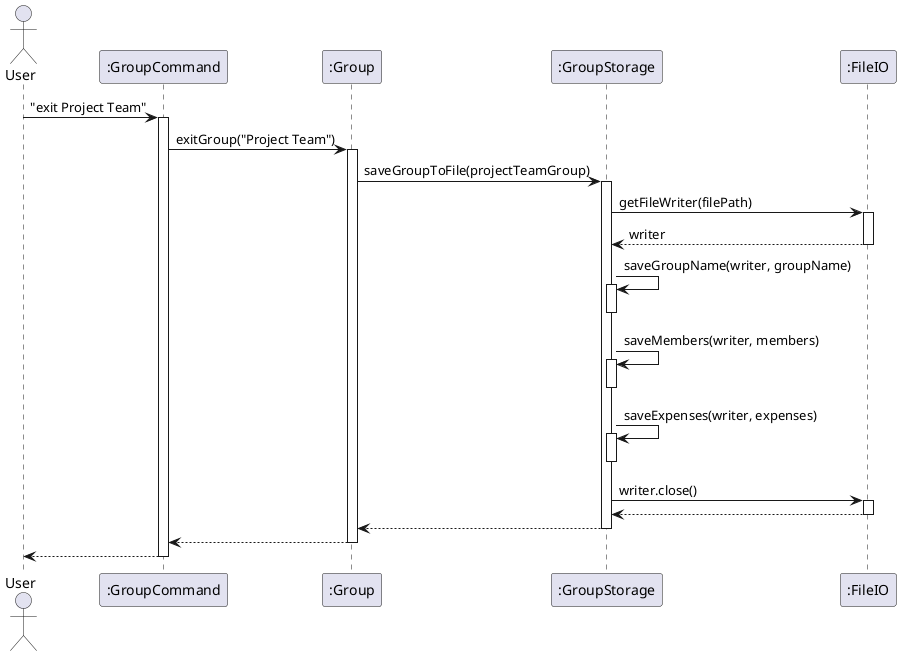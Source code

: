 @startuml
actor User
participant ":GroupCommand" as GroupCommand
participant ":Group" as Group
participant ":GroupStorage" as GroupStorage
participant ":FileIO" as FileIO

User -> GroupCommand: "exit Project Team"
activate GroupCommand

GroupCommand -> Group: exitGroup("Project Team")
activate Group

Group -> GroupStorage: saveGroupToFile(projectTeamGroup)
activate GroupStorage

GroupStorage -> FileIO: getFileWriter(filePath)
activate FileIO
FileIO --> GroupStorage: writer
deactivate FileIO

GroupStorage -> GroupStorage: saveGroupName(writer, groupName)
activate GroupStorage
deactivate GroupStorage

GroupStorage -> GroupStorage: saveMembers(writer, members)
activate GroupStorage
deactivate GroupStorage

GroupStorage -> GroupStorage: saveExpenses(writer, expenses)
activate GroupStorage
deactivate GroupStorage

GroupStorage -> FileIO: writer.close()
activate FileIO
FileIO --> GroupStorage
deactivate FileIO

GroupStorage --> Group
deactivate GroupStorage

Group --> GroupCommand
deactivate Group

GroupCommand --> User
deactivate GroupCommand
@enduml